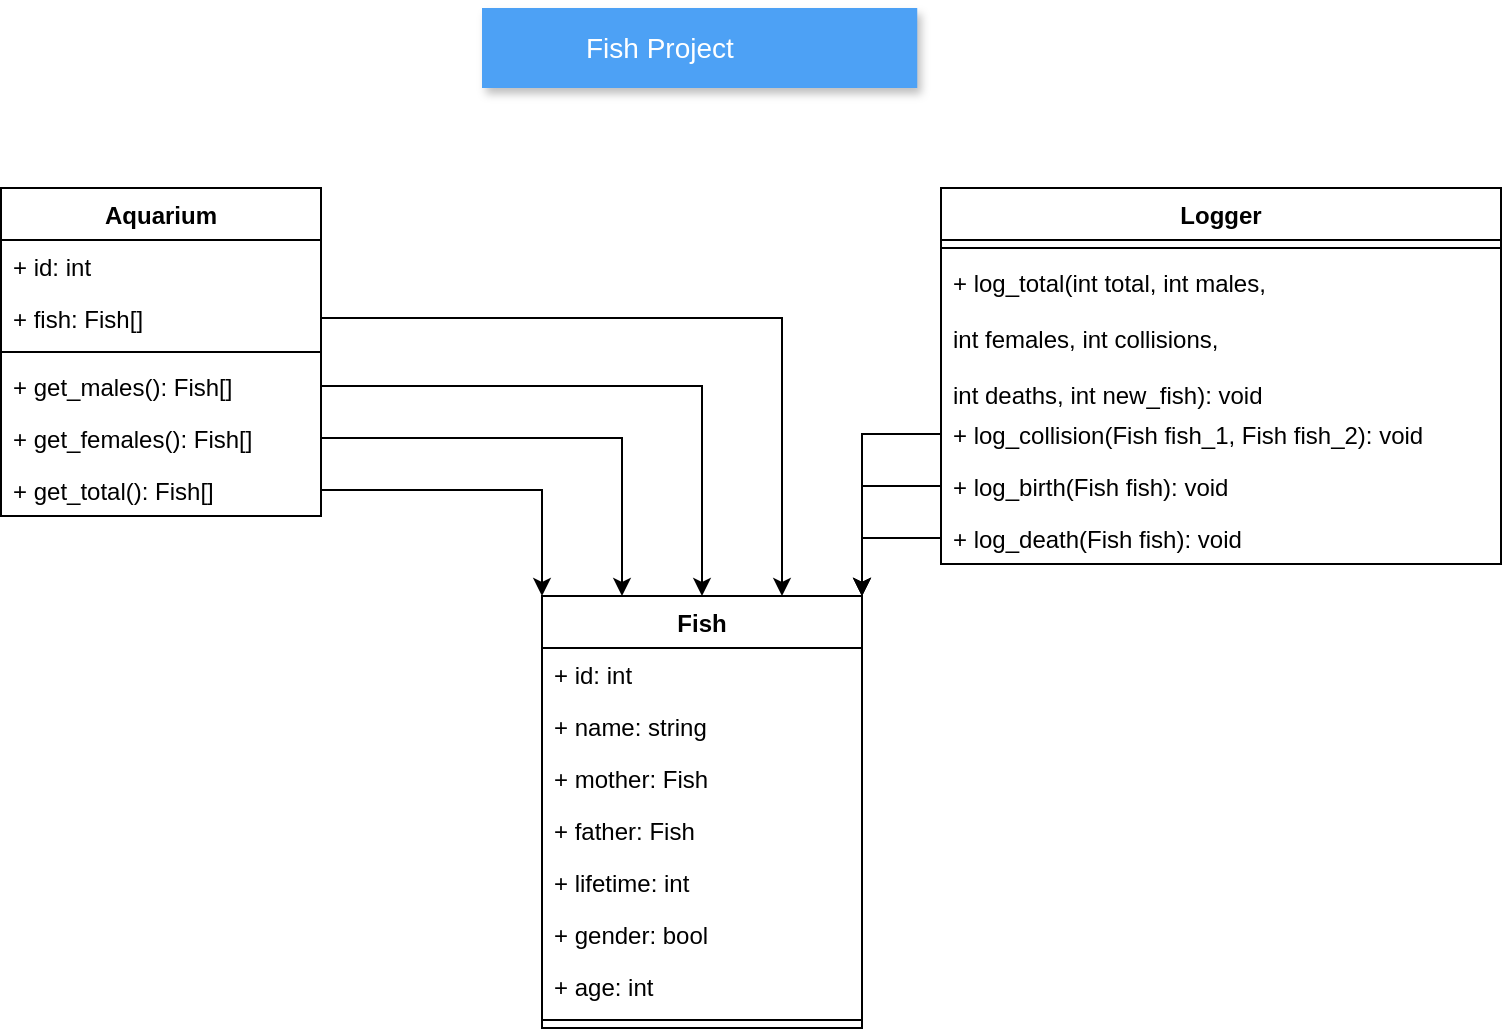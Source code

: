 <mxfile version="13.6.6" type="github">
  <diagram id="f106602c-feb2-e66a-4537-3a34d633f6aa" name="Page-1">
    <mxGraphModel dx="1108" dy="593" grid="1" gridSize="10" guides="1" tooltips="1" connect="1" arrows="1" fold="1" page="1" pageScale="1" pageWidth="1169" pageHeight="827" background="#ffffff" math="0" shadow="0">
      <root>
        <mxCell id="0" />
        <mxCell id="1" parent="0" />
        <mxCell id="2" value="Fish Project" style="fillColor=#4DA1F5;strokeColor=none;shadow=1;gradientColor=none;fontSize=14;align=left;spacingLeft=50;fontColor=#ffffff;html=1;" parent="1" vertex="1">
          <mxGeometry x="450" y="40" width="217.62" height="40" as="geometry" />
        </mxCell>
        <mxCell id="X_KR9fsPb323ZfStuF5y-30" style="edgeStyle=orthogonalEdgeStyle;rounded=0;orthogonalLoop=1;jettySize=auto;html=1;entryX=0.5;entryY=0;entryDx=0;entryDy=0;" edge="1" parent="1" source="X_KR9fsPb323ZfStuF5y-13" target="X_KR9fsPb323ZfStuF5y-2">
          <mxGeometry relative="1" as="geometry">
            <mxPoint x="520" y="200" as="targetPoint" />
          </mxGeometry>
        </mxCell>
        <mxCell id="X_KR9fsPb323ZfStuF5y-32" style="edgeStyle=orthogonalEdgeStyle;rounded=0;orthogonalLoop=1;jettySize=auto;html=1;entryX=0;entryY=0;entryDx=0;entryDy=0;" edge="1" parent="1" source="X_KR9fsPb323ZfStuF5y-22" target="X_KR9fsPb323ZfStuF5y-2">
          <mxGeometry relative="1" as="geometry" />
        </mxCell>
        <mxCell id="X_KR9fsPb323ZfStuF5y-33" style="edgeStyle=orthogonalEdgeStyle;rounded=0;orthogonalLoop=1;jettySize=auto;html=1;entryX=0.25;entryY=0;entryDx=0;entryDy=0;" edge="1" parent="1" source="X_KR9fsPb323ZfStuF5y-21" target="X_KR9fsPb323ZfStuF5y-2">
          <mxGeometry relative="1" as="geometry" />
        </mxCell>
        <mxCell id="X_KR9fsPb323ZfStuF5y-34" style="edgeStyle=orthogonalEdgeStyle;rounded=0;orthogonalLoop=1;jettySize=auto;html=1;entryX=0.75;entryY=0;entryDx=0;entryDy=0;" edge="1" parent="1" source="X_KR9fsPb323ZfStuF5y-20" target="X_KR9fsPb323ZfStuF5y-2">
          <mxGeometry relative="1" as="geometry" />
        </mxCell>
        <mxCell id="X_KR9fsPb323ZfStuF5y-35" style="edgeStyle=orthogonalEdgeStyle;rounded=0;orthogonalLoop=1;jettySize=auto;html=1;entryX=1;entryY=0;entryDx=0;entryDy=0;" edge="1" parent="1" source="X_KR9fsPb323ZfStuF5y-24" target="X_KR9fsPb323ZfStuF5y-2">
          <mxGeometry relative="1" as="geometry" />
        </mxCell>
        <mxCell id="X_KR9fsPb323ZfStuF5y-36" style="edgeStyle=orthogonalEdgeStyle;rounded=0;orthogonalLoop=1;jettySize=auto;html=1;entryX=1;entryY=0;entryDx=0;entryDy=0;" edge="1" parent="1" source="X_KR9fsPb323ZfStuF5y-26" target="X_KR9fsPb323ZfStuF5y-2">
          <mxGeometry relative="1" as="geometry" />
        </mxCell>
        <mxCell id="X_KR9fsPb323ZfStuF5y-38" style="edgeStyle=orthogonalEdgeStyle;rounded=0;orthogonalLoop=1;jettySize=auto;html=1;entryX=1;entryY=0;entryDx=0;entryDy=0;" edge="1" parent="1" source="X_KR9fsPb323ZfStuF5y-27" target="X_KR9fsPb323ZfStuF5y-2">
          <mxGeometry relative="1" as="geometry" />
        </mxCell>
        <mxCell id="X_KR9fsPb323ZfStuF5y-2" value="Fish&#xa;" style="swimlane;fontStyle=1;align=center;verticalAlign=top;childLayout=stackLayout;horizontal=1;startSize=26;horizontalStack=0;resizeParent=1;resizeParentMax=0;resizeLast=0;collapsible=1;marginBottom=0;" vertex="1" parent="1">
          <mxGeometry x="480" y="334" width="160" height="216" as="geometry" />
        </mxCell>
        <mxCell id="X_KR9fsPb323ZfStuF5y-3" value="+ id: int" style="text;strokeColor=none;fillColor=none;align=left;verticalAlign=top;spacingLeft=4;spacingRight=4;overflow=hidden;rotatable=0;points=[[0,0.5],[1,0.5]];portConstraint=eastwest;" vertex="1" parent="X_KR9fsPb323ZfStuF5y-2">
          <mxGeometry y="26" width="160" height="26" as="geometry" />
        </mxCell>
        <mxCell id="X_KR9fsPb323ZfStuF5y-15" value="+ name: string" style="text;strokeColor=none;fillColor=none;align=left;verticalAlign=top;spacingLeft=4;spacingRight=4;overflow=hidden;rotatable=0;points=[[0,0.5],[1,0.5]];portConstraint=eastwest;" vertex="1" parent="X_KR9fsPb323ZfStuF5y-2">
          <mxGeometry y="52" width="160" height="26" as="geometry" />
        </mxCell>
        <mxCell id="X_KR9fsPb323ZfStuF5y-16" value="+ mother: Fish" style="text;strokeColor=none;fillColor=none;align=left;verticalAlign=top;spacingLeft=4;spacingRight=4;overflow=hidden;rotatable=0;points=[[0,0.5],[1,0.5]];portConstraint=eastwest;" vertex="1" parent="X_KR9fsPb323ZfStuF5y-2">
          <mxGeometry y="78" width="160" height="26" as="geometry" />
        </mxCell>
        <mxCell id="X_KR9fsPb323ZfStuF5y-19" value="+ father: Fish" style="text;strokeColor=none;fillColor=none;align=left;verticalAlign=top;spacingLeft=4;spacingRight=4;overflow=hidden;rotatable=0;points=[[0,0.5],[1,0.5]];portConstraint=eastwest;" vertex="1" parent="X_KR9fsPb323ZfStuF5y-2">
          <mxGeometry y="104" width="160" height="26" as="geometry" />
        </mxCell>
        <mxCell id="X_KR9fsPb323ZfStuF5y-18" value="+ lifetime: int" style="text;strokeColor=none;fillColor=none;align=left;verticalAlign=top;spacingLeft=4;spacingRight=4;overflow=hidden;rotatable=0;points=[[0,0.5],[1,0.5]];portConstraint=eastwest;" vertex="1" parent="X_KR9fsPb323ZfStuF5y-2">
          <mxGeometry y="130" width="160" height="26" as="geometry" />
        </mxCell>
        <mxCell id="X_KR9fsPb323ZfStuF5y-17" value="+ gender: bool" style="text;strokeColor=none;fillColor=none;align=left;verticalAlign=top;spacingLeft=4;spacingRight=4;overflow=hidden;rotatable=0;points=[[0,0.5],[1,0.5]];portConstraint=eastwest;" vertex="1" parent="X_KR9fsPb323ZfStuF5y-2">
          <mxGeometry y="156" width="160" height="26" as="geometry" />
        </mxCell>
        <mxCell id="X_KR9fsPb323ZfStuF5y-14" value="+ age: int" style="text;strokeColor=none;fillColor=none;align=left;verticalAlign=top;spacingLeft=4;spacingRight=4;overflow=hidden;rotatable=0;points=[[0,0.5],[1,0.5]];portConstraint=eastwest;" vertex="1" parent="X_KR9fsPb323ZfStuF5y-2">
          <mxGeometry y="182" width="160" height="26" as="geometry" />
        </mxCell>
        <mxCell id="X_KR9fsPb323ZfStuF5y-4" value="" style="line;strokeWidth=1;fillColor=none;align=left;verticalAlign=middle;spacingTop=-1;spacingLeft=3;spacingRight=3;rotatable=0;labelPosition=right;points=[];portConstraint=eastwest;" vertex="1" parent="X_KR9fsPb323ZfStuF5y-2">
          <mxGeometry y="208" width="160" height="8" as="geometry" />
        </mxCell>
        <mxCell id="X_KR9fsPb323ZfStuF5y-10" value="Aquarium&#xa;" style="swimlane;fontStyle=1;align=center;verticalAlign=top;childLayout=stackLayout;horizontal=1;startSize=26;horizontalStack=0;resizeParent=1;resizeParentMax=0;resizeLast=0;collapsible=1;marginBottom=0;" vertex="1" parent="1">
          <mxGeometry x="209.5" y="130" width="160" height="164" as="geometry" />
        </mxCell>
        <mxCell id="X_KR9fsPb323ZfStuF5y-11" value="+ id: int" style="text;strokeColor=none;fillColor=none;align=left;verticalAlign=top;spacingLeft=4;spacingRight=4;overflow=hidden;rotatable=0;points=[[0,0.5],[1,0.5]];portConstraint=eastwest;" vertex="1" parent="X_KR9fsPb323ZfStuF5y-10">
          <mxGeometry y="26" width="160" height="26" as="geometry" />
        </mxCell>
        <mxCell id="X_KR9fsPb323ZfStuF5y-20" value="+ fish: Fish[]" style="text;strokeColor=none;fillColor=none;align=left;verticalAlign=top;spacingLeft=4;spacingRight=4;overflow=hidden;rotatable=0;points=[[0,0.5],[1,0.5]];portConstraint=eastwest;" vertex="1" parent="X_KR9fsPb323ZfStuF5y-10">
          <mxGeometry y="52" width="160" height="26" as="geometry" />
        </mxCell>
        <mxCell id="X_KR9fsPb323ZfStuF5y-12" value="" style="line;strokeWidth=1;fillColor=none;align=left;verticalAlign=middle;spacingTop=-1;spacingLeft=3;spacingRight=3;rotatable=0;labelPosition=right;points=[];portConstraint=eastwest;" vertex="1" parent="X_KR9fsPb323ZfStuF5y-10">
          <mxGeometry y="78" width="160" height="8" as="geometry" />
        </mxCell>
        <mxCell id="X_KR9fsPb323ZfStuF5y-13" value="+ get_males(): Fish[]" style="text;strokeColor=none;fillColor=none;align=left;verticalAlign=top;spacingLeft=4;spacingRight=4;overflow=hidden;rotatable=0;points=[[0,0.5],[1,0.5]];portConstraint=eastwest;" vertex="1" parent="X_KR9fsPb323ZfStuF5y-10">
          <mxGeometry y="86" width="160" height="26" as="geometry" />
        </mxCell>
        <mxCell id="X_KR9fsPb323ZfStuF5y-21" value="+ get_females(): Fish[]" style="text;strokeColor=none;fillColor=none;align=left;verticalAlign=top;spacingLeft=4;spacingRight=4;overflow=hidden;rotatable=0;points=[[0,0.5],[1,0.5]];portConstraint=eastwest;" vertex="1" parent="X_KR9fsPb323ZfStuF5y-10">
          <mxGeometry y="112" width="160" height="26" as="geometry" />
        </mxCell>
        <mxCell id="X_KR9fsPb323ZfStuF5y-22" value="+ get_total(): Fish[]" style="text;strokeColor=none;fillColor=none;align=left;verticalAlign=top;spacingLeft=4;spacingRight=4;overflow=hidden;rotatable=0;points=[[0,0.5],[1,0.5]];portConstraint=eastwest;" vertex="1" parent="X_KR9fsPb323ZfStuF5y-10">
          <mxGeometry y="138" width="160" height="26" as="geometry" />
        </mxCell>
        <mxCell id="X_KR9fsPb323ZfStuF5y-6" value="Logger" style="swimlane;fontStyle=1;align=center;verticalAlign=top;childLayout=stackLayout;horizontal=1;startSize=26;horizontalStack=0;resizeParent=1;resizeParentMax=0;resizeLast=0;collapsible=1;marginBottom=0;" vertex="1" parent="1">
          <mxGeometry x="679.5" y="130" width="280" height="188" as="geometry" />
        </mxCell>
        <mxCell id="X_KR9fsPb323ZfStuF5y-8" value="" style="line;strokeWidth=1;fillColor=none;align=left;verticalAlign=middle;spacingTop=-1;spacingLeft=3;spacingRight=3;rotatable=0;labelPosition=right;points=[];portConstraint=eastwest;" vertex="1" parent="X_KR9fsPb323ZfStuF5y-6">
          <mxGeometry y="26" width="280" height="8" as="geometry" />
        </mxCell>
        <mxCell id="X_KR9fsPb323ZfStuF5y-9" value="+ log_total(int total, int males, &#xa;&#xa;int females, int collisions, &#xa;&#xa;int deaths, int new_fish): void&#xa;" style="text;strokeColor=none;fillColor=none;align=left;verticalAlign=top;spacingLeft=4;spacingRight=4;overflow=hidden;rotatable=0;points=[[0,0.5],[1,0.5]];portConstraint=eastwest;" vertex="1" parent="X_KR9fsPb323ZfStuF5y-6">
          <mxGeometry y="34" width="280" height="76" as="geometry" />
        </mxCell>
        <mxCell id="X_KR9fsPb323ZfStuF5y-24" value="+ log_collision(Fish fish_1, Fish fish_2): void" style="text;strokeColor=none;fillColor=none;align=left;verticalAlign=top;spacingLeft=4;spacingRight=4;overflow=hidden;rotatable=0;points=[[0,0.5],[1,0.5]];portConstraint=eastwest;" vertex="1" parent="X_KR9fsPb323ZfStuF5y-6">
          <mxGeometry y="110" width="280" height="26" as="geometry" />
        </mxCell>
        <mxCell id="X_KR9fsPb323ZfStuF5y-26" value="+ log_birth(Fish fish): void" style="text;strokeColor=none;fillColor=none;align=left;verticalAlign=top;spacingLeft=4;spacingRight=4;overflow=hidden;rotatable=0;points=[[0,0.5],[1,0.5]];portConstraint=eastwest;" vertex="1" parent="X_KR9fsPb323ZfStuF5y-6">
          <mxGeometry y="136" width="280" height="26" as="geometry" />
        </mxCell>
        <mxCell id="X_KR9fsPb323ZfStuF5y-27" value="+ log_death(Fish fish): void" style="text;strokeColor=none;fillColor=none;align=left;verticalAlign=top;spacingLeft=4;spacingRight=4;overflow=hidden;rotatable=0;points=[[0,0.5],[1,0.5]];portConstraint=eastwest;" vertex="1" parent="X_KR9fsPb323ZfStuF5y-6">
          <mxGeometry y="162" width="280" height="26" as="geometry" />
        </mxCell>
      </root>
    </mxGraphModel>
  </diagram>
</mxfile>
